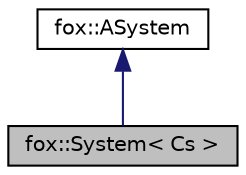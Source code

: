 digraph "fox::System&lt; Cs &gt;"
{
 // LATEX_PDF_SIZE
  edge [fontname="Helvetica",fontsize="10",labelfontname="Helvetica",labelfontsize="10"];
  node [fontname="Helvetica",fontsize="10",shape=record];
  Node1 [label="fox::System\< Cs \>",height=0.2,width=0.4,color="black", fillcolor="grey75", style="filled", fontcolor="black",tooltip=" "];
  Node2 -> Node1 [dir="back",color="midnightblue",fontsize="10",style="solid"];
  Node2 [label="fox::ASystem",height=0.2,width=0.4,color="black", fillcolor="white", style="filled",URL="$classfox_1_1ASystem.html",tooltip=" "];
}
